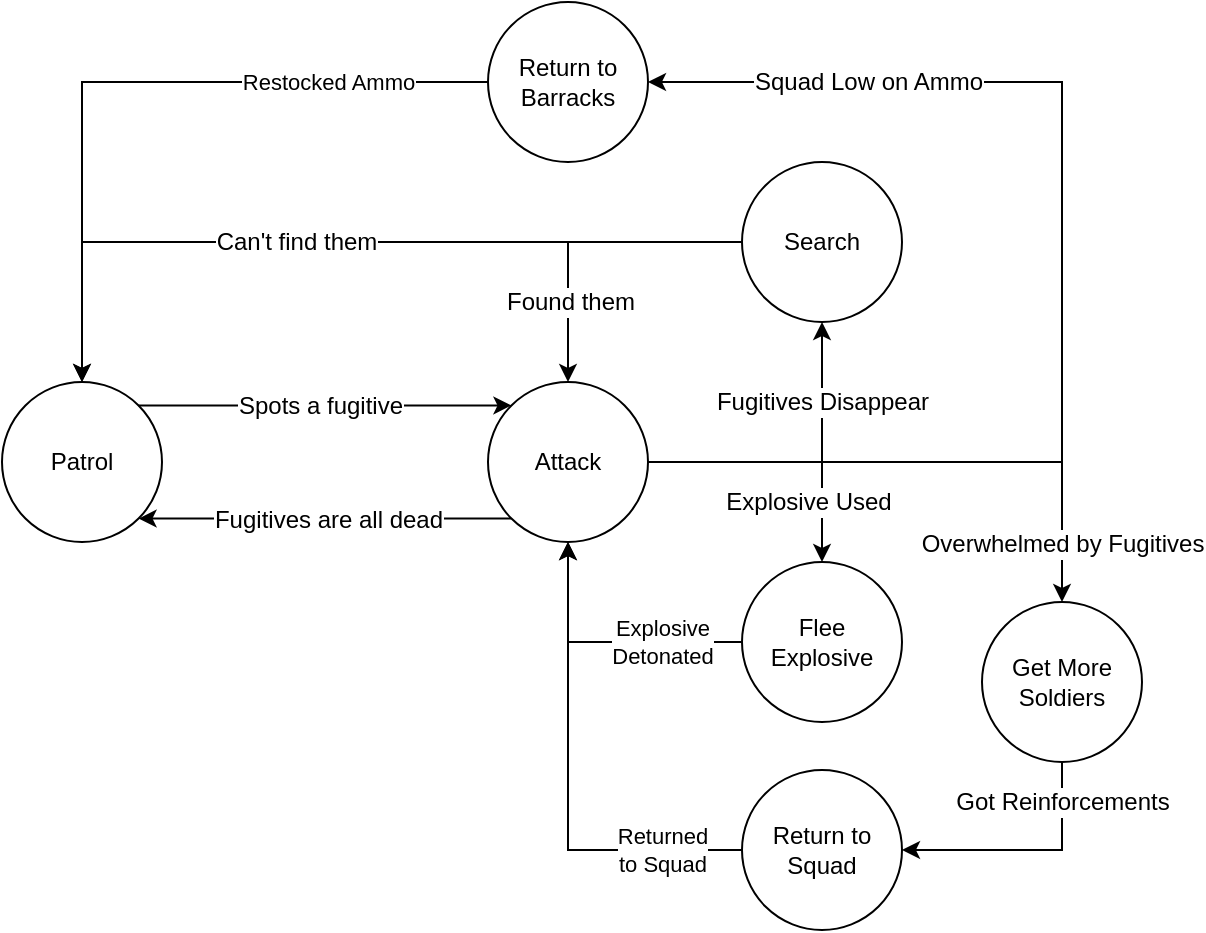 <mxfile version="10.7.5" type="device"><diagram id="SVo7NVjpt6xhrIbAJPEK" name="Page-1"><mxGraphModel dx="672" dy="701" grid="1" gridSize="10" guides="1" tooltips="1" connect="1" arrows="1" fold="1" page="1" pageScale="1" pageWidth="827" pageHeight="1169" math="0" shadow="0"><root><mxCell id="0"/><mxCell id="1" parent="0"/><mxCell id="EWARo6RLxiYnSoUjsmpa-1" value="Patrol" style="ellipse;whiteSpace=wrap;html=1;aspect=fixed;" parent="1" vertex="1"><mxGeometry x="130" y="350" width="80" height="80" as="geometry"/></mxCell><mxCell id="EWARo6RLxiYnSoUjsmpa-5" style="edgeStyle=orthogonalEdgeStyle;rounded=0;orthogonalLoop=1;jettySize=auto;html=1;entryX=1;entryY=1;entryDx=0;entryDy=0;exitX=0;exitY=1;exitDx=0;exitDy=0;" parent="1" source="EWARo6RLxiYnSoUjsmpa-2" target="EWARo6RLxiYnSoUjsmpa-1" edge="1"><mxGeometry relative="1" as="geometry"><mxPoint x="151" y="370" as="targetPoint"/><Array as="points"><mxPoint x="260" y="418"/><mxPoint x="260" y="418"/></Array></mxGeometry></mxCell><mxCell id="EWARo6RLxiYnSoUjsmpa-16" value="&lt;span&gt;Fugitives are all dead&lt;/span&gt;" style="text;html=1;resizable=0;points=[];align=center;verticalAlign=middle;labelBackgroundColor=#ffffff;" parent="EWARo6RLxiYnSoUjsmpa-5" vertex="1" connectable="0"><mxGeometry x="0.04" y="-25" relative="1" as="geometry"><mxPoint x="5" y="25" as="offset"/></mxGeometry></mxCell><mxCell id="EWARo6RLxiYnSoUjsmpa-8" style="edgeStyle=orthogonalEdgeStyle;rounded=0;orthogonalLoop=1;jettySize=auto;html=1;entryX=0.5;entryY=1;entryDx=0;entryDy=0;exitX=1;exitY=0.5;exitDx=0;exitDy=0;" parent="1" source="EWARo6RLxiYnSoUjsmpa-2" target="EWARo6RLxiYnSoUjsmpa-7" edge="1"><mxGeometry relative="1" as="geometry"><Array as="points"><mxPoint x="540" y="390"/></Array></mxGeometry></mxCell><mxCell id="EWARo6RLxiYnSoUjsmpa-9" value="Fugitives Disappear" style="text;html=1;resizable=0;points=[];align=center;verticalAlign=middle;labelBackgroundColor=#ffffff;" parent="EWARo6RLxiYnSoUjsmpa-8" vertex="1" connectable="0"><mxGeometry x="-0.164" y="-3" relative="1" as="geometry"><mxPoint x="21" y="-33" as="offset"/></mxGeometry></mxCell><mxCell id="EWARo6RLxiYnSoUjsmpa-18" style="edgeStyle=orthogonalEdgeStyle;rounded=0;orthogonalLoop=1;jettySize=auto;html=1;entryX=0.5;entryY=0;entryDx=0;entryDy=0;" parent="1" source="EWARo6RLxiYnSoUjsmpa-2" target="EWARo6RLxiYnSoUjsmpa-17" edge="1"><mxGeometry relative="1" as="geometry"><Array as="points"><mxPoint x="660" y="390"/><mxPoint x="660" y="430"/></Array></mxGeometry></mxCell><mxCell id="EWARo6RLxiYnSoUjsmpa-25" value="Overwhelmed by Fugitives" style="text;html=1;resizable=0;points=[];align=center;verticalAlign=middle;labelBackgroundColor=#ffffff;" parent="EWARo6RLxiYnSoUjsmpa-18" vertex="1" connectable="0"><mxGeometry x="0.641" y="1" relative="1" as="geometry"><mxPoint x="-1" y="20" as="offset"/></mxGeometry></mxCell><mxCell id="EWARo6RLxiYnSoUjsmpa-27" style="edgeStyle=orthogonalEdgeStyle;rounded=0;orthogonalLoop=1;jettySize=auto;html=1;entryX=0.5;entryY=0;entryDx=0;entryDy=0;exitX=1;exitY=0.5;exitDx=0;exitDy=0;" parent="1" source="EWARo6RLxiYnSoUjsmpa-2" target="EWARo6RLxiYnSoUjsmpa-26" edge="1"><mxGeometry relative="1" as="geometry"><Array as="points"><mxPoint x="540" y="390"/></Array></mxGeometry></mxCell><mxCell id="EWARo6RLxiYnSoUjsmpa-28" value="Explosive Used" style="text;html=1;resizable=0;points=[];align=center;verticalAlign=middle;labelBackgroundColor=#ffffff;" parent="EWARo6RLxiYnSoUjsmpa-27" vertex="1" connectable="0"><mxGeometry x="-0.298" relative="1" as="geometry"><mxPoint x="32" y="20" as="offset"/></mxGeometry></mxCell><mxCell id="d4w9kmhjebE2BXoCFeFZ-2" style="edgeStyle=orthogonalEdgeStyle;rounded=0;orthogonalLoop=1;jettySize=auto;html=1;entryX=1;entryY=0.5;entryDx=0;entryDy=0;" edge="1" parent="1" target="d4w9kmhjebE2BXoCFeFZ-1"><mxGeometry relative="1" as="geometry"><mxPoint x="454" y="390" as="sourcePoint"/><mxPoint x="454" y="190" as="targetPoint"/><Array as="points"><mxPoint x="660" y="390"/><mxPoint x="660" y="200"/></Array></mxGeometry></mxCell><mxCell id="d4w9kmhjebE2BXoCFeFZ-5" value="Squad Low on Ammo" style="text;html=1;resizable=0;points=[];align=center;verticalAlign=middle;labelBackgroundColor=#ffffff;" vertex="1" connectable="0" parent="d4w9kmhjebE2BXoCFeFZ-2"><mxGeometry x="0.706" y="-5" relative="1" as="geometry"><mxPoint x="21" y="5" as="offset"/></mxGeometry></mxCell><mxCell id="EWARo6RLxiYnSoUjsmpa-2" value="Attack" style="ellipse;whiteSpace=wrap;html=1;aspect=fixed;" parent="1" vertex="1"><mxGeometry x="373" y="350" width="80" height="80" as="geometry"/></mxCell><mxCell id="EWARo6RLxiYnSoUjsmpa-10" style="edgeStyle=orthogonalEdgeStyle;rounded=0;orthogonalLoop=1;jettySize=auto;html=1;entryX=0.5;entryY=0;entryDx=0;entryDy=0;" parent="1" source="EWARo6RLxiYnSoUjsmpa-7" target="EWARo6RLxiYnSoUjsmpa-1" edge="1"><mxGeometry relative="1" as="geometry"><Array as="points"><mxPoint x="170" y="280"/></Array></mxGeometry></mxCell><mxCell id="EWARo6RLxiYnSoUjsmpa-11" value="Can't find them" style="text;html=1;resizable=0;points=[];align=center;verticalAlign=middle;labelBackgroundColor=#ffffff;" parent="EWARo6RLxiYnSoUjsmpa-10" vertex="1" connectable="0"><mxGeometry x="-0.32" y="-1" relative="1" as="geometry"><mxPoint x="-87" y="1" as="offset"/></mxGeometry></mxCell><mxCell id="EWARo6RLxiYnSoUjsmpa-12" style="edgeStyle=orthogonalEdgeStyle;rounded=0;orthogonalLoop=1;jettySize=auto;html=1;entryX=0.5;entryY=0;entryDx=0;entryDy=0;" parent="1" source="EWARo6RLxiYnSoUjsmpa-7" target="EWARo6RLxiYnSoUjsmpa-2" edge="1"><mxGeometry relative="1" as="geometry"/></mxCell><mxCell id="EWARo6RLxiYnSoUjsmpa-13" value="Found them" style="text;html=1;resizable=0;points=[];align=center;verticalAlign=middle;labelBackgroundColor=#ffffff;" parent="EWARo6RLxiYnSoUjsmpa-12" vertex="1" connectable="0"><mxGeometry x="-0.138" y="-27" relative="1" as="geometry"><mxPoint x="-19" y="57" as="offset"/></mxGeometry></mxCell><mxCell id="EWARo6RLxiYnSoUjsmpa-7" value="Search" style="ellipse;whiteSpace=wrap;html=1;aspect=fixed;" parent="1" vertex="1"><mxGeometry x="500" y="240" width="80" height="80" as="geometry"/></mxCell><mxCell id="EWARo6RLxiYnSoUjsmpa-20" style="edgeStyle=orthogonalEdgeStyle;rounded=0;orthogonalLoop=1;jettySize=auto;html=1;entryX=1;entryY=0.5;entryDx=0;entryDy=0;" parent="1" source="EWARo6RLxiYnSoUjsmpa-17" target="EWARo6RLxiYnSoUjsmpa-19" edge="1"><mxGeometry relative="1" as="geometry"><Array as="points"><mxPoint x="660" y="584"/></Array></mxGeometry></mxCell><mxCell id="EWARo6RLxiYnSoUjsmpa-24" value="Got Reinforcements" style="text;html=1;resizable=0;points=[];align=center;verticalAlign=middle;labelBackgroundColor=#ffffff;" parent="EWARo6RLxiYnSoUjsmpa-20" vertex="1" connectable="0"><mxGeometry x="0.273" relative="1" as="geometry"><mxPoint x="35" y="-24" as="offset"/></mxGeometry></mxCell><mxCell id="EWARo6RLxiYnSoUjsmpa-17" value="Get More Soldiers" style="ellipse;whiteSpace=wrap;html=1;aspect=fixed;" parent="1" vertex="1"><mxGeometry x="620" y="460" width="80" height="80" as="geometry"/></mxCell><mxCell id="EWARo6RLxiYnSoUjsmpa-21" value="Returned&lt;br&gt;to Squad&lt;br&gt;" style="edgeStyle=orthogonalEdgeStyle;rounded=0;orthogonalLoop=1;jettySize=auto;html=1;exitX=0;exitY=0.5;exitDx=0;exitDy=0;entryX=0.5;entryY=1;entryDx=0;entryDy=0;" parent="1" source="EWARo6RLxiYnSoUjsmpa-19" edge="1"><mxGeometry x="-0.668" relative="1" as="geometry"><mxPoint x="413" y="430" as="targetPoint"/><Array as="points"><mxPoint x="413" y="584"/></Array><mxPoint as="offset"/><mxPoint x="520" y="590" as="sourcePoint"/></mxGeometry></mxCell><mxCell id="EWARo6RLxiYnSoUjsmpa-19" value="Return to Squad" style="ellipse;whiteSpace=wrap;html=1;aspect=fixed;" parent="1" vertex="1"><mxGeometry x="500" y="544" width="80" height="80" as="geometry"/></mxCell><mxCell id="EWARo6RLxiYnSoUjsmpa-29" value="Explosive&lt;br&gt;Detonated" style="edgeStyle=orthogonalEdgeStyle;rounded=0;orthogonalLoop=1;jettySize=auto;html=1;exitX=0;exitY=0.5;exitDx=0;exitDy=0;entryX=0.5;entryY=1;entryDx=0;entryDy=0;" parent="1" source="EWARo6RLxiYnSoUjsmpa-26" target="EWARo6RLxiYnSoUjsmpa-2" edge="1"><mxGeometry x="-0.416" relative="1" as="geometry"><Array as="points"><mxPoint x="413" y="480"/></Array><mxPoint as="offset"/><mxPoint x="413" y="360" as="targetPoint"/></mxGeometry></mxCell><mxCell id="EWARo6RLxiYnSoUjsmpa-26" value="Flee Explosive" style="ellipse;whiteSpace=wrap;html=1;aspect=fixed;" parent="1" vertex="1"><mxGeometry x="500" y="440" width="80" height="80" as="geometry"/></mxCell><mxCell id="EWARo6RLxiYnSoUjsmpa-30" style="edgeStyle=orthogonalEdgeStyle;rounded=0;orthogonalLoop=1;jettySize=auto;html=1;exitX=1;exitY=0;exitDx=0;exitDy=0;entryX=0;entryY=0;entryDx=0;entryDy=0;" parent="1" source="EWARo6RLxiYnSoUjsmpa-1" target="EWARo6RLxiYnSoUjsmpa-2" edge="1"><mxGeometry relative="1" as="geometry"><mxPoint x="151" y="360" as="sourcePoint"/><mxPoint x="390" y="360" as="targetPoint"/><Array as="points"><mxPoint x="270" y="362"/><mxPoint x="270" y="362"/></Array></mxGeometry></mxCell><mxCell id="EWARo6RLxiYnSoUjsmpa-31" value="Spots a fugitive" style="text;html=1;resizable=0;points=[];align=center;verticalAlign=middle;labelBackgroundColor=#ffffff;" parent="EWARo6RLxiYnSoUjsmpa-30" vertex="1" connectable="0"><mxGeometry x="0.229" y="1" relative="1" as="geometry"><mxPoint x="-24" y="1" as="offset"/></mxGeometry></mxCell><mxCell id="d4w9kmhjebE2BXoCFeFZ-3" value="Restocked Ammo" style="edgeStyle=orthogonalEdgeStyle;rounded=0;orthogonalLoop=1;jettySize=auto;html=1;entryX=0.5;entryY=0;entryDx=0;entryDy=0;" edge="1" parent="1" source="d4w9kmhjebE2BXoCFeFZ-1" target="EWARo6RLxiYnSoUjsmpa-1"><mxGeometry x="-0.543" relative="1" as="geometry"><mxPoint as="offset"/></mxGeometry></mxCell><mxCell id="d4w9kmhjebE2BXoCFeFZ-1" value="Return to Barracks" style="ellipse;whiteSpace=wrap;html=1;aspect=fixed;" vertex="1" parent="1"><mxGeometry x="373" y="160" width="80" height="80" as="geometry"/></mxCell></root></mxGraphModel></diagram></mxfile>